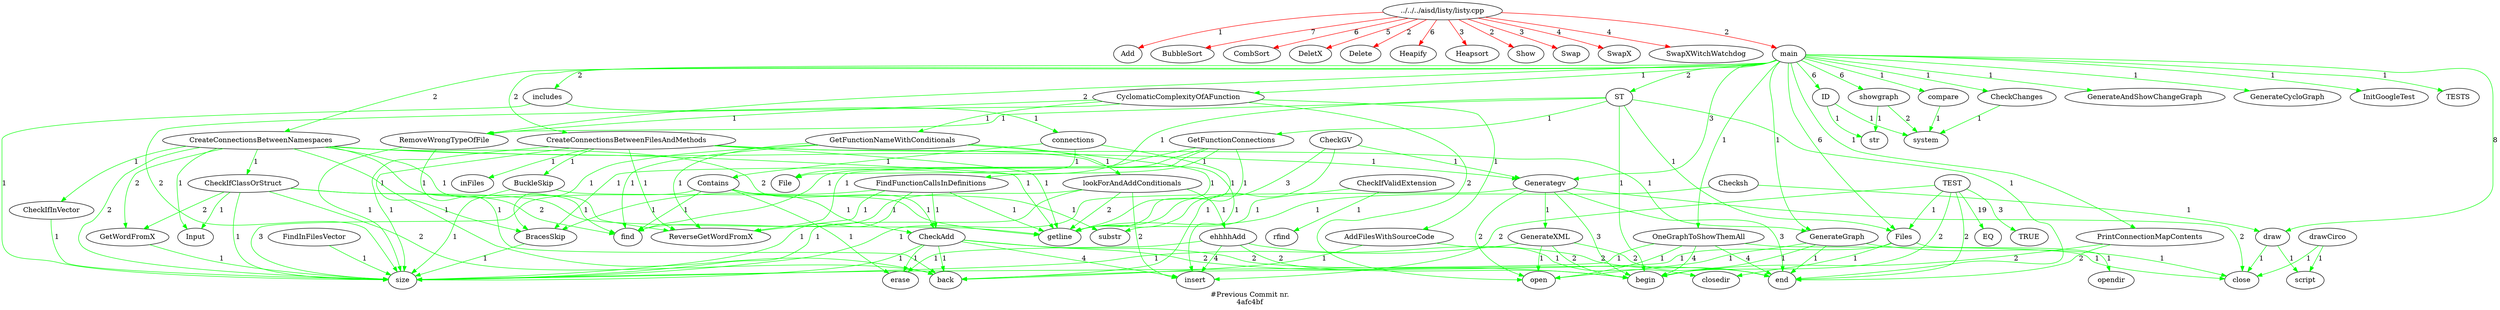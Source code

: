 digraph foo{
"../../../aisd/listy/listy.cpp"->"Add"[label = "1"][color = red]
"../../../aisd/listy/listy.cpp"->"BubbleSort"[label = "7"][color = red]
"../../../aisd/listy/listy.cpp"->"CombSort"[label = "6"][color = red]
"../../../aisd/listy/listy.cpp"->"DeletX"[label = "5"][color = red]
"../../../aisd/listy/listy.cpp"->"Delete"[label = "2"][color = red]
"../../../aisd/listy/listy.cpp"->"Heapify"[label = "6"][color = red]
"../../../aisd/listy/listy.cpp"->"Heapsort"[label = "3"][color = red]
"../../../aisd/listy/listy.cpp"->"Show"[label = "2"][color = red]
"../../../aisd/listy/listy.cpp"->"Swap"[label = "3"][color = red]
"../../../aisd/listy/listy.cpp"->"SwapX"[label = "4"][color = red]
"../../../aisd/listy/listy.cpp"->"SwapXWitchWatchdog"[label = "4"][color = red]
"../../../aisd/listy/listy.cpp"->"main"[label = "2"][color = red]
"AddFilesWithSourceCode"->"back"[label = "1"][color = green]
"AddFilesWithSourceCode"->"closedir"[label = "1"][color = green]
"BracesSkip"->"size"[label = "1"][color = green]
"BuckleSkip"->"getline"[label = "1"][color = green]
"BuckleSkip"->"size"[label = "1"][color = green]
"CheckAdd"->"back"[label = "1"][color = green]
"CheckAdd"->"begin"[label = "2"][color = green]
"CheckAdd"->"end"[label = "2"][color = green]
"CheckAdd"->"erase"[label = "1"][color = green]
"CheckAdd"->"insert"[label = "4"][color = green]
"CheckAdd"->"size"[label = "1"][color = green]
"CheckChanges"->"system"[label = "1"][color = green]
"CheckGV"->"Generategv"[label = "1"][color = green]
"CheckGV"->"back"[label = "1"][color = green]
"CheckGV"->"getline"[label = "3"][color = green]
"CheckIfClassOrStruct"->"GetWordFromX"[label = "2"][color = green]
"CheckIfClassOrStruct"->"Input"[label = "1"][color = green]
"CheckIfClassOrStruct"->"back"[label = "2"][color = green]
"CheckIfClassOrStruct"->"find"[label = "2"][color = green]
"CheckIfClassOrStruct"->"getline"[label = "1"][color = green]
"CheckIfClassOrStruct"->"size"[label = "1"][color = green]
"CheckIfInVector"->"size"[label = "1"][color = green]
"CheckIfValidExtension"->"rfind"[label = "1"][color = green]
"CheckIfValidExtension"->"substr"[label = "1"][color = green]
"Checksh"->"draw"[label = "1"][color = green]
"Checksh"->"getline"[label = "1"][color = green]
"Contains"->"CheckAdd"[label = "1"][color = green]
"Contains"->"erase"[label = "1"][color = green]
"Contains"->"find"[label = "1"][color = green]
"Contains"->"size"[label = "3"][color = green]
"Contains"->"substr"[label = "1"][color = green]
"CreateConnectionsBetweenFilesAndMethods"->"BracesSkip"[label = "1"][color = green]
"CreateConnectionsBetweenFilesAndMethods"->"BuckleSkip"[label = "1"][color = green]
"CreateConnectionsBetweenFilesAndMethods"->"GenerateGraph"[label = "1"][color = green]
"CreateConnectionsBetweenFilesAndMethods"->"ReverseGetWordFromX"[label = "1"][color = green]
"CreateConnectionsBetweenFilesAndMethods"->"getline"[label = "1"][color = green]
"CreateConnectionsBetweenFilesAndMethods"->"inFiles"[label = "1"][color = green]
"CreateConnectionsBetweenFilesAndMethods"->"insert"[label = "1"][color = green]
"CreateConnectionsBetweenFilesAndMethods"->"size"[label = "1"][color = green]
"CreateConnectionsBetweenNamespaces"->"CheckAdd"[label = "2"][color = green]
"CreateConnectionsBetweenNamespaces"->"CheckIfClassOrStruct"[label = "1"][color = green]
"CreateConnectionsBetweenNamespaces"->"CheckIfInVector"[label = "1"][color = green]
"CreateConnectionsBetweenNamespaces"->"Generategv"[label = "1"][color = green]
"CreateConnectionsBetweenNamespaces"->"GetWordFromX"[label = "2"][color = green]
"CreateConnectionsBetweenNamespaces"->"Input"[label = "1"][color = green]
"CreateConnectionsBetweenNamespaces"->"ReverseGetWordFromX"[label = "1"][color = green]
"CreateConnectionsBetweenNamespaces"->"back"[label = "1"][color = green]
"CreateConnectionsBetweenNamespaces"->"find"[label = "1"][color = green]
"CreateConnectionsBetweenNamespaces"->"getline"[label = "1"][color = green]
"CreateConnectionsBetweenNamespaces"->"size"[label = "2"][color = green]
"CyclomaticComplexityOfAFunction"->"AddFilesWithSourceCode"[label = "1"][color = green]
"CyclomaticComplexityOfAFunction"->"GetFunctionNameWithConditionals"[label = "1"][color = green]
"CyclomaticComplexityOfAFunction"->"RemoveWrongTypeOfFile"[label = "1"][color = green]
"CyclomaticComplexityOfAFunction"->"open"[label = "2"][color = green]
"CyclomaticComplexityOfAFunction"->"size"[label = "2"][color = green]
"Files"->"back"[label = "1"][color = green]
"Files"->"closedir"[label = "1"][color = green]
"Files"->"opendir"[label = "1"][color = green]
"FindFunctionCallsInDefinitions"->"BracesSkip"[label = "1"][color = green]
"FindFunctionCallsInDefinitions"->"CheckAdd"[label = "1"][color = green]
"FindFunctionCallsInDefinitions"->"ReverseGetWordFromX"[label = "1"][color = green]
"FindFunctionCallsInDefinitions"->"getline"[label = "1"][color = green]
"FindFunctionCallsInDefinitions"->"size"[label = "1"][color = green]
"FindInFilesVector"->"size"[label = "1"][color = green]
"GenerateGraph"->"begin"[label = "1"][color = green]
"GenerateGraph"->"close"[label = "1"][color = green]
"GenerateGraph"->"end"[label = "1"][color = green]
"GenerateGraph"->"open"[label = "1"][color = green]
"GenerateXML"->"begin"[label = "2"][color = green]
"GenerateXML"->"end"[label = "2"][color = green]
"GenerateXML"->"open"[label = "1"][color = green]
"GenerateXML"->"size"[label = "1"][color = green]
"Generategv"->"GenerateXML"[label = "1"][color = green]
"Generategv"->"begin"[label = "3"][color = green]
"Generategv"->"close"[label = "2"][color = green]
"Generategv"->"end"[label = "3"][color = green]
"Generategv"->"open"[label = "2"][color = green]
"Generategv"->"size"[label = "1"][color = green]
"GetFunctionConnections"->"BracesSkip"[label = "1"][color = green]
"GetFunctionConnections"->"FindFunctionCallsInDefinitions"[label = "1"][color = green]
"GetFunctionConnections"->"ReverseGetWordFromX"[label = "1"][color = green]
"GetFunctionConnections"->"find"[label = "1"][color = green]
"GetFunctionConnections"->"getline"[label = "1"][color = green]
"GetFunctionNameWithConditionals"->"BracesSkip"[label = "1"][color = green]
"GetFunctionNameWithConditionals"->"ReverseGetWordFromX"[label = "1"][color = green]
"GetFunctionNameWithConditionals"->"find"[label = "1"][color = green]
"GetFunctionNameWithConditionals"->"getline"[label = "1"][color = green]
"GetFunctionNameWithConditionals"->"lookForAndAddConditionals"[label = "1"][color = green]
"GetWordFromX"->"size"[label = "1"][color = green]
"ID"->"str"[label = "1"][color = green]
"ID"->"system"[label = "1"][color = green]
"OneGraphToShowThemAll"->"begin"[label = "4"][color = green]
"OneGraphToShowThemAll"->"close"[label = "1"][color = green]
"OneGraphToShowThemAll"->"end"[label = "4"][color = green]
"OneGraphToShowThemAll"->"open"[label = "1"][color = green]
"OneGraphToShowThemAll"->"size"[label = "1"][color = green]
"PrintConnectionMapContents"->"begin"[label = "2"][color = green]
"PrintConnectionMapContents"->"end"[label = "2"][color = green]
"RemoveWrongTypeOfFile"->"back"[label = "1"][color = green]
"RemoveWrongTypeOfFile"->"size"[label = "1"][color = green]
"ST"->"File"[label = "1"][color = green]
"ST"->"Files"[label = "1"][color = green]
"ST"->"GetFunctionConnections"[label = "1"][color = green]
"ST"->"RemoveWrongTypeOfFile"[label = "1"][color = green]
"ST"->"begin"[label = "1"][color = green]
"ST"->"end"[label = "1"][color = green]
"TEST"->"EQ"[label = "19"][color = green]
"TEST"->"Files"[label = "1"][color = green]
"TEST"->"TRUE"[label = "3"][color = green]
"TEST"->"begin"[label = "2"][color = green]
"TEST"->"end"[label = "2"][color = green]
"TEST"->"insert"[label = "2"][color = green]
"compare"->"system"[label = "1"][color = green]
"connections"->"Contains"[label = "1"][color = green]
"connections"->"File"[label = "1"][color = green]
"connections"->"getline"[label = "1"][color = green]
"draw"->"close"[label = "1"][color = green]
"draw"->"script"[label = "1"][color = green]
"drawCirco"->"close"[label = "1"][color = green]
"drawCirco"->"script"[label = "1"][color = green]
"ehhhhAdd"->"begin"[label = "2"][color = green]
"ehhhhAdd"->"end"[label = "2"][color = green]
"ehhhhAdd"->"erase"[label = "1"][color = green]
"ehhhhAdd"->"insert"[label = "4"][color = green]
"includes"->"connections"[label = "1"][color = green]
"includes"->"size"[label = "1"][color = green]
"lookForAndAddConditionals"->"ehhhhAdd"[label = "1"][color = green]
"lookForAndAddConditionals"->"find"[label = "1"][color = green]
"lookForAndAddConditionals"->"getline"[label = "2"][color = green]
"lookForAndAddConditionals"->"insert"[label = "2"][color = green]
"lookForAndAddConditionals"->"size"[label = "1"][color = green]
"main"->"CheckChanges"[label = "1"][color = green]
"main"->"CreateConnectionsBetweenFilesAndMethods"[label = "2"][color = green]
"main"->"CreateConnectionsBetweenNamespaces"[label = "2"][color = green]
"main"->"CyclomaticComplexityOfAFunction"[label = "1"][color = green]
"main"->"Files"[label = "6"][color = green]
"main"->"GenerateAndShowChangeGraph"[label = "1"][color = green]
"main"->"GenerateCycloGraph"[label = "1"][color = green]
"main"->"GenerateGraph"[label = "1"][color = green]
"main"->"Generategv"[label = "3"][color = green]
"main"->"ID"[label = "6"][color = green]
"main"->"InitGoogleTest"[label = "1"][color = green]
"main"->"OneGraphToShowThemAll"[label = "1"][color = green]
"main"->"PrintConnectionMapContents"[label = "1"][color = green]
"main"->"RemoveWrongTypeOfFile"[label = "2"][color = green]
"main"->"ST"[label = "2"][color = green]
"main"->"TESTS"[label = "1"][color = green]
"main"->"compare"[label = "1"][color = green]
"main"->"draw"[label = "8"][color = green]
"main"->"includes"[label = "2"][color = green]
"main"->"showgraph"[label = "6"][color = green]
"showgraph"->"str"[label = "1"][color = green]
"showgraph"->"system"[label = "2"][color = green]
label = "#Current Commit nr.
cf21b5f
"
label = "#Previous Commit nr.
4afc4bf
"
}
